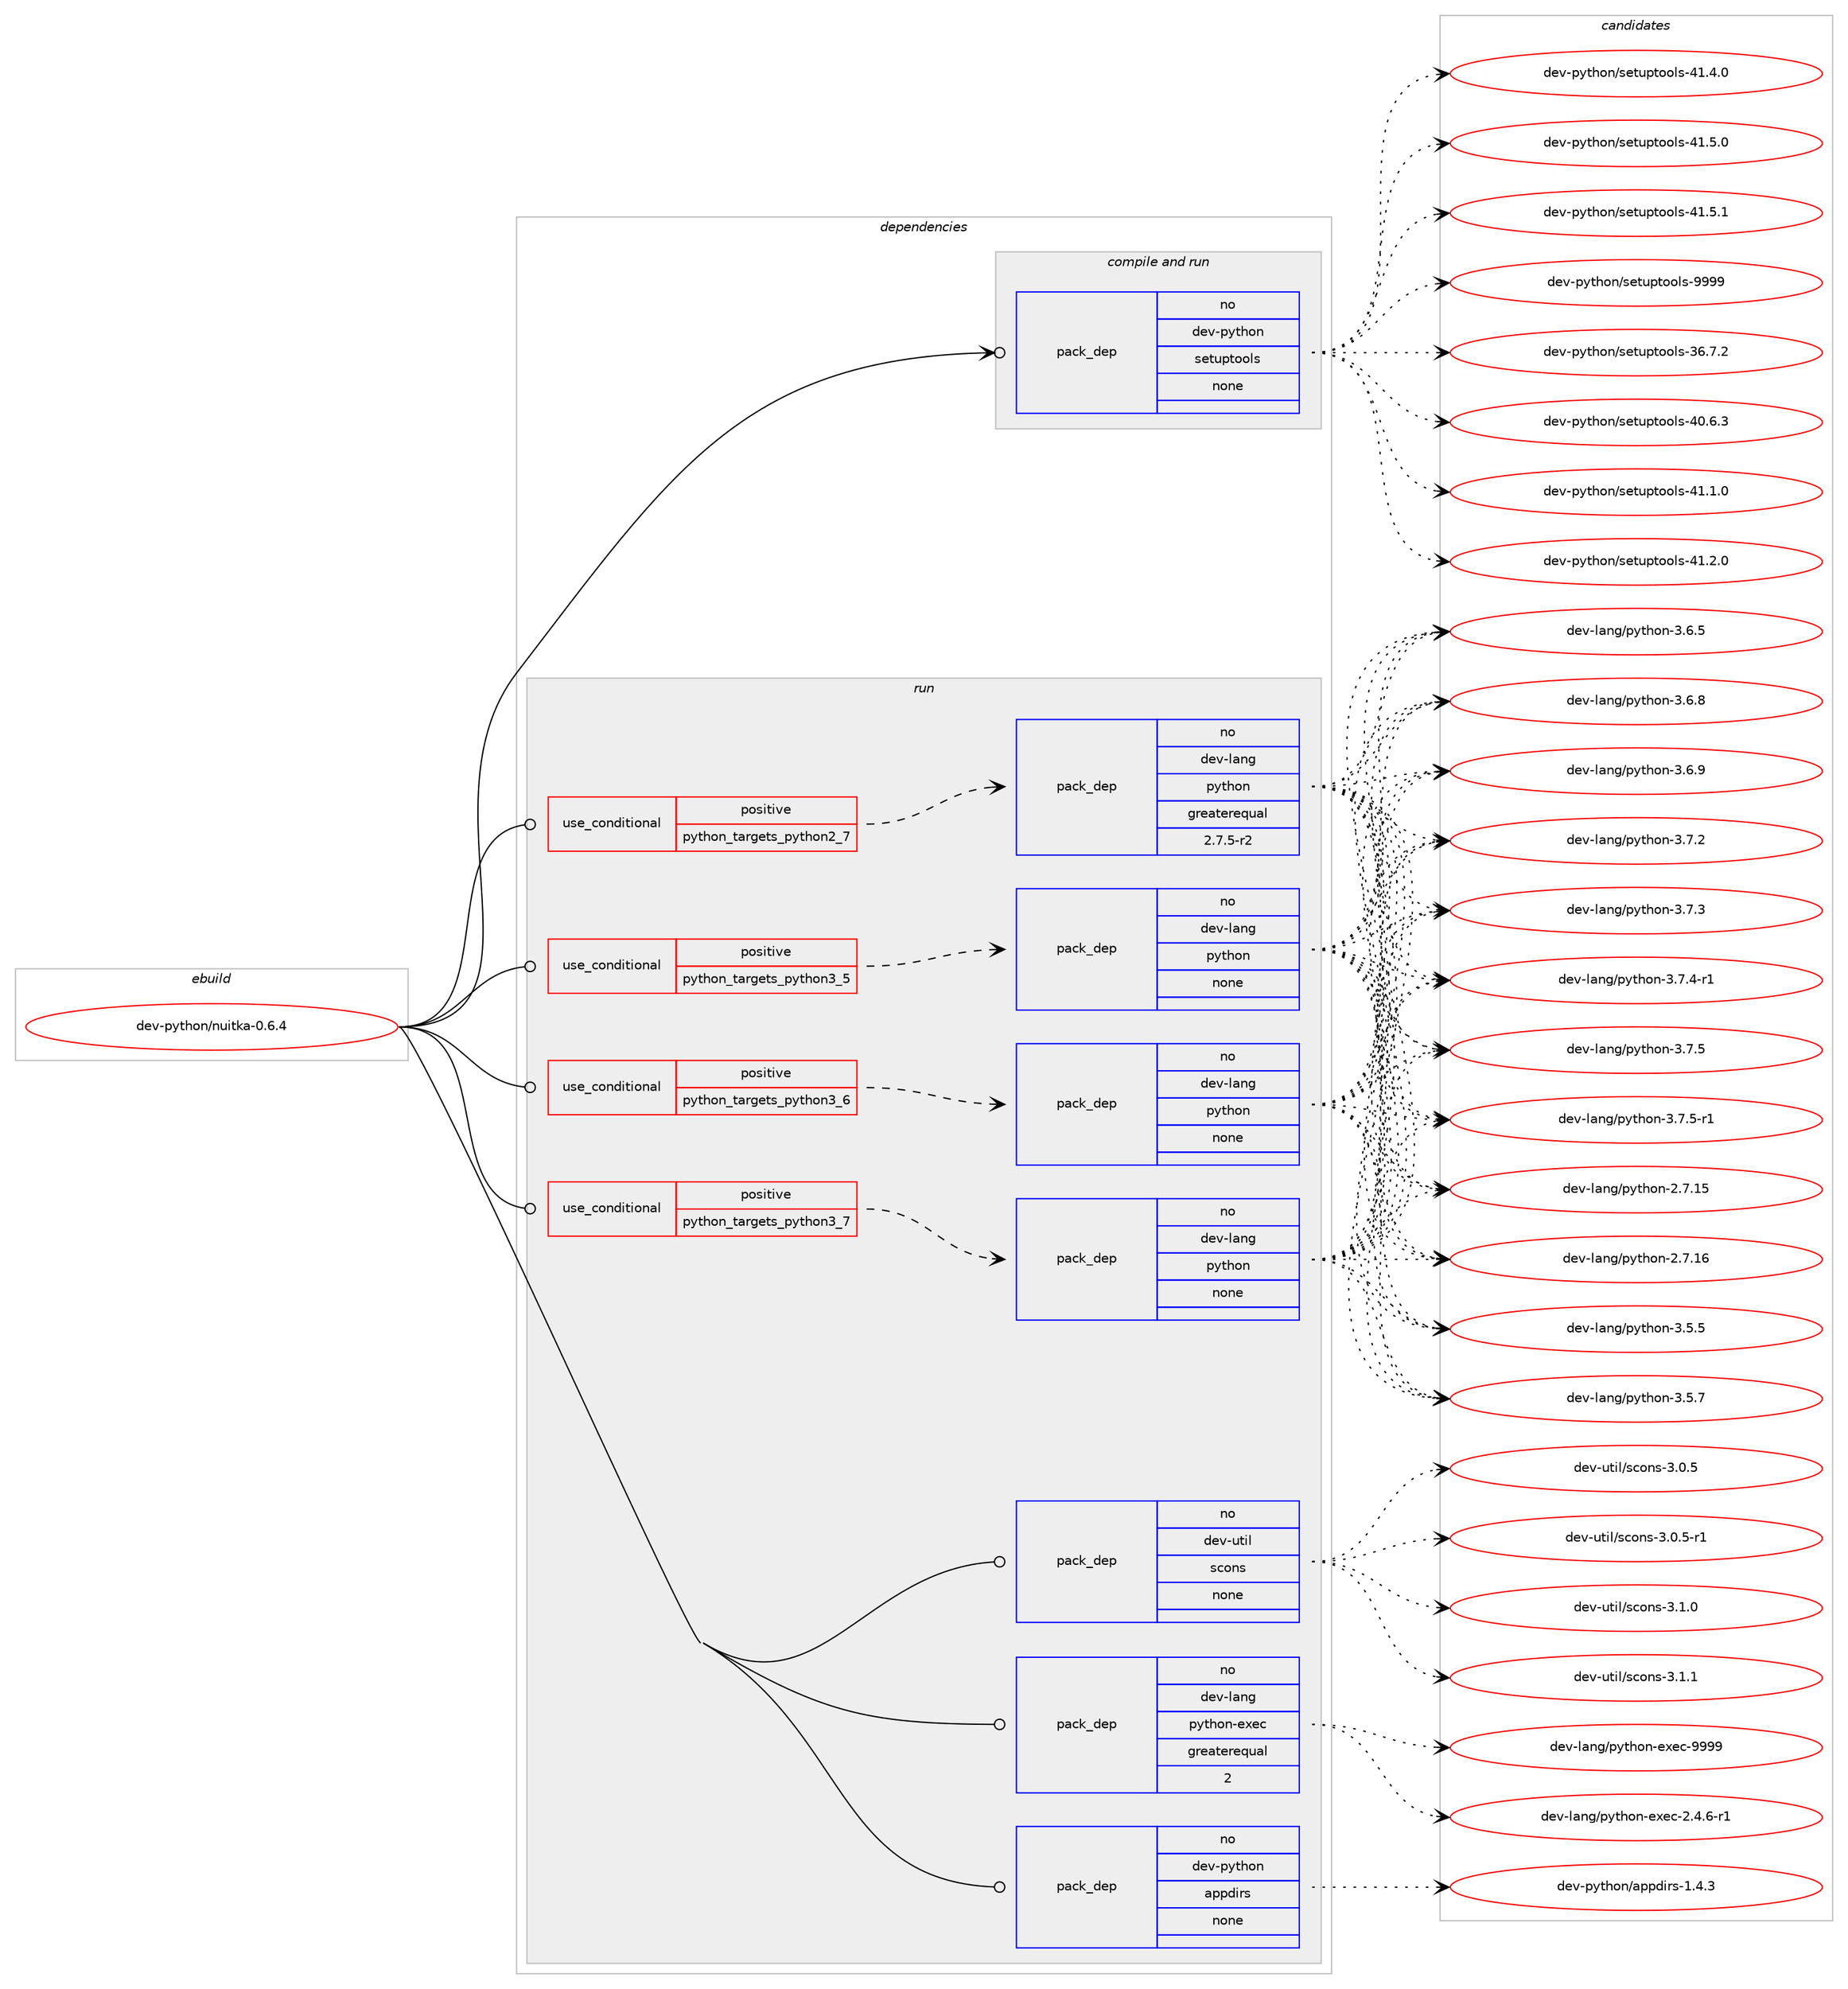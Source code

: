 digraph prolog {

# *************
# Graph options
# *************

newrank=true;
concentrate=true;
compound=true;
graph [rankdir=LR,fontname=Helvetica,fontsize=10,ranksep=1.5];#, ranksep=2.5, nodesep=0.2];
edge  [arrowhead=vee];
node  [fontname=Helvetica,fontsize=10];

# **********
# The ebuild
# **********

subgraph cluster_leftcol {
color=gray;
rank=same;
label=<<i>ebuild</i>>;
id [label="dev-python/nuitka-0.6.4", color=red, width=4, href="../dev-python/nuitka-0.6.4.svg"];
}

# ****************
# The dependencies
# ****************

subgraph cluster_midcol {
color=gray;
label=<<i>dependencies</i>>;
subgraph cluster_compile {
fillcolor="#eeeeee";
style=filled;
label=<<i>compile</i>>;
}
subgraph cluster_compileandrun {
fillcolor="#eeeeee";
style=filled;
label=<<i>compile and run</i>>;
subgraph pack462144 {
dependency617316 [label=<<TABLE BORDER="0" CELLBORDER="1" CELLSPACING="0" CELLPADDING="4" WIDTH="220"><TR><TD ROWSPAN="6" CELLPADDING="30">pack_dep</TD></TR><TR><TD WIDTH="110">no</TD></TR><TR><TD>dev-python</TD></TR><TR><TD>setuptools</TD></TR><TR><TD>none</TD></TR><TR><TD></TD></TR></TABLE>>, shape=none, color=blue];
}
id:e -> dependency617316:w [weight=20,style="solid",arrowhead="odotvee"];
}
subgraph cluster_run {
fillcolor="#eeeeee";
style=filled;
label=<<i>run</i>>;
subgraph cond143364 {
dependency617317 [label=<<TABLE BORDER="0" CELLBORDER="1" CELLSPACING="0" CELLPADDING="4"><TR><TD ROWSPAN="3" CELLPADDING="10">use_conditional</TD></TR><TR><TD>positive</TD></TR><TR><TD>python_targets_python2_7</TD></TR></TABLE>>, shape=none, color=red];
subgraph pack462145 {
dependency617318 [label=<<TABLE BORDER="0" CELLBORDER="1" CELLSPACING="0" CELLPADDING="4" WIDTH="220"><TR><TD ROWSPAN="6" CELLPADDING="30">pack_dep</TD></TR><TR><TD WIDTH="110">no</TD></TR><TR><TD>dev-lang</TD></TR><TR><TD>python</TD></TR><TR><TD>greaterequal</TD></TR><TR><TD>2.7.5-r2</TD></TR></TABLE>>, shape=none, color=blue];
}
dependency617317:e -> dependency617318:w [weight=20,style="dashed",arrowhead="vee"];
}
id:e -> dependency617317:w [weight=20,style="solid",arrowhead="odot"];
subgraph cond143365 {
dependency617319 [label=<<TABLE BORDER="0" CELLBORDER="1" CELLSPACING="0" CELLPADDING="4"><TR><TD ROWSPAN="3" CELLPADDING="10">use_conditional</TD></TR><TR><TD>positive</TD></TR><TR><TD>python_targets_python3_5</TD></TR></TABLE>>, shape=none, color=red];
subgraph pack462146 {
dependency617320 [label=<<TABLE BORDER="0" CELLBORDER="1" CELLSPACING="0" CELLPADDING="4" WIDTH="220"><TR><TD ROWSPAN="6" CELLPADDING="30">pack_dep</TD></TR><TR><TD WIDTH="110">no</TD></TR><TR><TD>dev-lang</TD></TR><TR><TD>python</TD></TR><TR><TD>none</TD></TR><TR><TD></TD></TR></TABLE>>, shape=none, color=blue];
}
dependency617319:e -> dependency617320:w [weight=20,style="dashed",arrowhead="vee"];
}
id:e -> dependency617319:w [weight=20,style="solid",arrowhead="odot"];
subgraph cond143366 {
dependency617321 [label=<<TABLE BORDER="0" CELLBORDER="1" CELLSPACING="0" CELLPADDING="4"><TR><TD ROWSPAN="3" CELLPADDING="10">use_conditional</TD></TR><TR><TD>positive</TD></TR><TR><TD>python_targets_python3_6</TD></TR></TABLE>>, shape=none, color=red];
subgraph pack462147 {
dependency617322 [label=<<TABLE BORDER="0" CELLBORDER="1" CELLSPACING="0" CELLPADDING="4" WIDTH="220"><TR><TD ROWSPAN="6" CELLPADDING="30">pack_dep</TD></TR><TR><TD WIDTH="110">no</TD></TR><TR><TD>dev-lang</TD></TR><TR><TD>python</TD></TR><TR><TD>none</TD></TR><TR><TD></TD></TR></TABLE>>, shape=none, color=blue];
}
dependency617321:e -> dependency617322:w [weight=20,style="dashed",arrowhead="vee"];
}
id:e -> dependency617321:w [weight=20,style="solid",arrowhead="odot"];
subgraph cond143367 {
dependency617323 [label=<<TABLE BORDER="0" CELLBORDER="1" CELLSPACING="0" CELLPADDING="4"><TR><TD ROWSPAN="3" CELLPADDING="10">use_conditional</TD></TR><TR><TD>positive</TD></TR><TR><TD>python_targets_python3_7</TD></TR></TABLE>>, shape=none, color=red];
subgraph pack462148 {
dependency617324 [label=<<TABLE BORDER="0" CELLBORDER="1" CELLSPACING="0" CELLPADDING="4" WIDTH="220"><TR><TD ROWSPAN="6" CELLPADDING="30">pack_dep</TD></TR><TR><TD WIDTH="110">no</TD></TR><TR><TD>dev-lang</TD></TR><TR><TD>python</TD></TR><TR><TD>none</TD></TR><TR><TD></TD></TR></TABLE>>, shape=none, color=blue];
}
dependency617323:e -> dependency617324:w [weight=20,style="dashed",arrowhead="vee"];
}
id:e -> dependency617323:w [weight=20,style="solid",arrowhead="odot"];
subgraph pack462149 {
dependency617325 [label=<<TABLE BORDER="0" CELLBORDER="1" CELLSPACING="0" CELLPADDING="4" WIDTH="220"><TR><TD ROWSPAN="6" CELLPADDING="30">pack_dep</TD></TR><TR><TD WIDTH="110">no</TD></TR><TR><TD>dev-lang</TD></TR><TR><TD>python-exec</TD></TR><TR><TD>greaterequal</TD></TR><TR><TD>2</TD></TR></TABLE>>, shape=none, color=blue];
}
id:e -> dependency617325:w [weight=20,style="solid",arrowhead="odot"];
subgraph pack462150 {
dependency617326 [label=<<TABLE BORDER="0" CELLBORDER="1" CELLSPACING="0" CELLPADDING="4" WIDTH="220"><TR><TD ROWSPAN="6" CELLPADDING="30">pack_dep</TD></TR><TR><TD WIDTH="110">no</TD></TR><TR><TD>dev-python</TD></TR><TR><TD>appdirs</TD></TR><TR><TD>none</TD></TR><TR><TD></TD></TR></TABLE>>, shape=none, color=blue];
}
id:e -> dependency617326:w [weight=20,style="solid",arrowhead="odot"];
subgraph pack462151 {
dependency617327 [label=<<TABLE BORDER="0" CELLBORDER="1" CELLSPACING="0" CELLPADDING="4" WIDTH="220"><TR><TD ROWSPAN="6" CELLPADDING="30">pack_dep</TD></TR><TR><TD WIDTH="110">no</TD></TR><TR><TD>dev-util</TD></TR><TR><TD>scons</TD></TR><TR><TD>none</TD></TR><TR><TD></TD></TR></TABLE>>, shape=none, color=blue];
}
id:e -> dependency617327:w [weight=20,style="solid",arrowhead="odot"];
}
}

# **************
# The candidates
# **************

subgraph cluster_choices {
rank=same;
color=gray;
label=<<i>candidates</i>>;

subgraph choice462144 {
color=black;
nodesep=1;
choice100101118451121211161041111104711510111611711211611111110811545515446554650 [label="dev-python/setuptools-36.7.2", color=red, width=4,href="../dev-python/setuptools-36.7.2.svg"];
choice100101118451121211161041111104711510111611711211611111110811545524846544651 [label="dev-python/setuptools-40.6.3", color=red, width=4,href="../dev-python/setuptools-40.6.3.svg"];
choice100101118451121211161041111104711510111611711211611111110811545524946494648 [label="dev-python/setuptools-41.1.0", color=red, width=4,href="../dev-python/setuptools-41.1.0.svg"];
choice100101118451121211161041111104711510111611711211611111110811545524946504648 [label="dev-python/setuptools-41.2.0", color=red, width=4,href="../dev-python/setuptools-41.2.0.svg"];
choice100101118451121211161041111104711510111611711211611111110811545524946524648 [label="dev-python/setuptools-41.4.0", color=red, width=4,href="../dev-python/setuptools-41.4.0.svg"];
choice100101118451121211161041111104711510111611711211611111110811545524946534648 [label="dev-python/setuptools-41.5.0", color=red, width=4,href="../dev-python/setuptools-41.5.0.svg"];
choice100101118451121211161041111104711510111611711211611111110811545524946534649 [label="dev-python/setuptools-41.5.1", color=red, width=4,href="../dev-python/setuptools-41.5.1.svg"];
choice10010111845112121116104111110471151011161171121161111111081154557575757 [label="dev-python/setuptools-9999", color=red, width=4,href="../dev-python/setuptools-9999.svg"];
dependency617316:e -> choice100101118451121211161041111104711510111611711211611111110811545515446554650:w [style=dotted,weight="100"];
dependency617316:e -> choice100101118451121211161041111104711510111611711211611111110811545524846544651:w [style=dotted,weight="100"];
dependency617316:e -> choice100101118451121211161041111104711510111611711211611111110811545524946494648:w [style=dotted,weight="100"];
dependency617316:e -> choice100101118451121211161041111104711510111611711211611111110811545524946504648:w [style=dotted,weight="100"];
dependency617316:e -> choice100101118451121211161041111104711510111611711211611111110811545524946524648:w [style=dotted,weight="100"];
dependency617316:e -> choice100101118451121211161041111104711510111611711211611111110811545524946534648:w [style=dotted,weight="100"];
dependency617316:e -> choice100101118451121211161041111104711510111611711211611111110811545524946534649:w [style=dotted,weight="100"];
dependency617316:e -> choice10010111845112121116104111110471151011161171121161111111081154557575757:w [style=dotted,weight="100"];
}
subgraph choice462145 {
color=black;
nodesep=1;
choice10010111845108971101034711212111610411111045504655464953 [label="dev-lang/python-2.7.15", color=red, width=4,href="../dev-lang/python-2.7.15.svg"];
choice10010111845108971101034711212111610411111045504655464954 [label="dev-lang/python-2.7.16", color=red, width=4,href="../dev-lang/python-2.7.16.svg"];
choice100101118451089711010347112121116104111110455146534653 [label="dev-lang/python-3.5.5", color=red, width=4,href="../dev-lang/python-3.5.5.svg"];
choice100101118451089711010347112121116104111110455146534655 [label="dev-lang/python-3.5.7", color=red, width=4,href="../dev-lang/python-3.5.7.svg"];
choice100101118451089711010347112121116104111110455146544653 [label="dev-lang/python-3.6.5", color=red, width=4,href="../dev-lang/python-3.6.5.svg"];
choice100101118451089711010347112121116104111110455146544656 [label="dev-lang/python-3.6.8", color=red, width=4,href="../dev-lang/python-3.6.8.svg"];
choice100101118451089711010347112121116104111110455146544657 [label="dev-lang/python-3.6.9", color=red, width=4,href="../dev-lang/python-3.6.9.svg"];
choice100101118451089711010347112121116104111110455146554650 [label="dev-lang/python-3.7.2", color=red, width=4,href="../dev-lang/python-3.7.2.svg"];
choice100101118451089711010347112121116104111110455146554651 [label="dev-lang/python-3.7.3", color=red, width=4,href="../dev-lang/python-3.7.3.svg"];
choice1001011184510897110103471121211161041111104551465546524511449 [label="dev-lang/python-3.7.4-r1", color=red, width=4,href="../dev-lang/python-3.7.4-r1.svg"];
choice100101118451089711010347112121116104111110455146554653 [label="dev-lang/python-3.7.5", color=red, width=4,href="../dev-lang/python-3.7.5.svg"];
choice1001011184510897110103471121211161041111104551465546534511449 [label="dev-lang/python-3.7.5-r1", color=red, width=4,href="../dev-lang/python-3.7.5-r1.svg"];
dependency617318:e -> choice10010111845108971101034711212111610411111045504655464953:w [style=dotted,weight="100"];
dependency617318:e -> choice10010111845108971101034711212111610411111045504655464954:w [style=dotted,weight="100"];
dependency617318:e -> choice100101118451089711010347112121116104111110455146534653:w [style=dotted,weight="100"];
dependency617318:e -> choice100101118451089711010347112121116104111110455146534655:w [style=dotted,weight="100"];
dependency617318:e -> choice100101118451089711010347112121116104111110455146544653:w [style=dotted,weight="100"];
dependency617318:e -> choice100101118451089711010347112121116104111110455146544656:w [style=dotted,weight="100"];
dependency617318:e -> choice100101118451089711010347112121116104111110455146544657:w [style=dotted,weight="100"];
dependency617318:e -> choice100101118451089711010347112121116104111110455146554650:w [style=dotted,weight="100"];
dependency617318:e -> choice100101118451089711010347112121116104111110455146554651:w [style=dotted,weight="100"];
dependency617318:e -> choice1001011184510897110103471121211161041111104551465546524511449:w [style=dotted,weight="100"];
dependency617318:e -> choice100101118451089711010347112121116104111110455146554653:w [style=dotted,weight="100"];
dependency617318:e -> choice1001011184510897110103471121211161041111104551465546534511449:w [style=dotted,weight="100"];
}
subgraph choice462146 {
color=black;
nodesep=1;
choice10010111845108971101034711212111610411111045504655464953 [label="dev-lang/python-2.7.15", color=red, width=4,href="../dev-lang/python-2.7.15.svg"];
choice10010111845108971101034711212111610411111045504655464954 [label="dev-lang/python-2.7.16", color=red, width=4,href="../dev-lang/python-2.7.16.svg"];
choice100101118451089711010347112121116104111110455146534653 [label="dev-lang/python-3.5.5", color=red, width=4,href="../dev-lang/python-3.5.5.svg"];
choice100101118451089711010347112121116104111110455146534655 [label="dev-lang/python-3.5.7", color=red, width=4,href="../dev-lang/python-3.5.7.svg"];
choice100101118451089711010347112121116104111110455146544653 [label="dev-lang/python-3.6.5", color=red, width=4,href="../dev-lang/python-3.6.5.svg"];
choice100101118451089711010347112121116104111110455146544656 [label="dev-lang/python-3.6.8", color=red, width=4,href="../dev-lang/python-3.6.8.svg"];
choice100101118451089711010347112121116104111110455146544657 [label="dev-lang/python-3.6.9", color=red, width=4,href="../dev-lang/python-3.6.9.svg"];
choice100101118451089711010347112121116104111110455146554650 [label="dev-lang/python-3.7.2", color=red, width=4,href="../dev-lang/python-3.7.2.svg"];
choice100101118451089711010347112121116104111110455146554651 [label="dev-lang/python-3.7.3", color=red, width=4,href="../dev-lang/python-3.7.3.svg"];
choice1001011184510897110103471121211161041111104551465546524511449 [label="dev-lang/python-3.7.4-r1", color=red, width=4,href="../dev-lang/python-3.7.4-r1.svg"];
choice100101118451089711010347112121116104111110455146554653 [label="dev-lang/python-3.7.5", color=red, width=4,href="../dev-lang/python-3.7.5.svg"];
choice1001011184510897110103471121211161041111104551465546534511449 [label="dev-lang/python-3.7.5-r1", color=red, width=4,href="../dev-lang/python-3.7.5-r1.svg"];
dependency617320:e -> choice10010111845108971101034711212111610411111045504655464953:w [style=dotted,weight="100"];
dependency617320:e -> choice10010111845108971101034711212111610411111045504655464954:w [style=dotted,weight="100"];
dependency617320:e -> choice100101118451089711010347112121116104111110455146534653:w [style=dotted,weight="100"];
dependency617320:e -> choice100101118451089711010347112121116104111110455146534655:w [style=dotted,weight="100"];
dependency617320:e -> choice100101118451089711010347112121116104111110455146544653:w [style=dotted,weight="100"];
dependency617320:e -> choice100101118451089711010347112121116104111110455146544656:w [style=dotted,weight="100"];
dependency617320:e -> choice100101118451089711010347112121116104111110455146544657:w [style=dotted,weight="100"];
dependency617320:e -> choice100101118451089711010347112121116104111110455146554650:w [style=dotted,weight="100"];
dependency617320:e -> choice100101118451089711010347112121116104111110455146554651:w [style=dotted,weight="100"];
dependency617320:e -> choice1001011184510897110103471121211161041111104551465546524511449:w [style=dotted,weight="100"];
dependency617320:e -> choice100101118451089711010347112121116104111110455146554653:w [style=dotted,weight="100"];
dependency617320:e -> choice1001011184510897110103471121211161041111104551465546534511449:w [style=dotted,weight="100"];
}
subgraph choice462147 {
color=black;
nodesep=1;
choice10010111845108971101034711212111610411111045504655464953 [label="dev-lang/python-2.7.15", color=red, width=4,href="../dev-lang/python-2.7.15.svg"];
choice10010111845108971101034711212111610411111045504655464954 [label="dev-lang/python-2.7.16", color=red, width=4,href="../dev-lang/python-2.7.16.svg"];
choice100101118451089711010347112121116104111110455146534653 [label="dev-lang/python-3.5.5", color=red, width=4,href="../dev-lang/python-3.5.5.svg"];
choice100101118451089711010347112121116104111110455146534655 [label="dev-lang/python-3.5.7", color=red, width=4,href="../dev-lang/python-3.5.7.svg"];
choice100101118451089711010347112121116104111110455146544653 [label="dev-lang/python-3.6.5", color=red, width=4,href="../dev-lang/python-3.6.5.svg"];
choice100101118451089711010347112121116104111110455146544656 [label="dev-lang/python-3.6.8", color=red, width=4,href="../dev-lang/python-3.6.8.svg"];
choice100101118451089711010347112121116104111110455146544657 [label="dev-lang/python-3.6.9", color=red, width=4,href="../dev-lang/python-3.6.9.svg"];
choice100101118451089711010347112121116104111110455146554650 [label="dev-lang/python-3.7.2", color=red, width=4,href="../dev-lang/python-3.7.2.svg"];
choice100101118451089711010347112121116104111110455146554651 [label="dev-lang/python-3.7.3", color=red, width=4,href="../dev-lang/python-3.7.3.svg"];
choice1001011184510897110103471121211161041111104551465546524511449 [label="dev-lang/python-3.7.4-r1", color=red, width=4,href="../dev-lang/python-3.7.4-r1.svg"];
choice100101118451089711010347112121116104111110455146554653 [label="dev-lang/python-3.7.5", color=red, width=4,href="../dev-lang/python-3.7.5.svg"];
choice1001011184510897110103471121211161041111104551465546534511449 [label="dev-lang/python-3.7.5-r1", color=red, width=4,href="../dev-lang/python-3.7.5-r1.svg"];
dependency617322:e -> choice10010111845108971101034711212111610411111045504655464953:w [style=dotted,weight="100"];
dependency617322:e -> choice10010111845108971101034711212111610411111045504655464954:w [style=dotted,weight="100"];
dependency617322:e -> choice100101118451089711010347112121116104111110455146534653:w [style=dotted,weight="100"];
dependency617322:e -> choice100101118451089711010347112121116104111110455146534655:w [style=dotted,weight="100"];
dependency617322:e -> choice100101118451089711010347112121116104111110455146544653:w [style=dotted,weight="100"];
dependency617322:e -> choice100101118451089711010347112121116104111110455146544656:w [style=dotted,weight="100"];
dependency617322:e -> choice100101118451089711010347112121116104111110455146544657:w [style=dotted,weight="100"];
dependency617322:e -> choice100101118451089711010347112121116104111110455146554650:w [style=dotted,weight="100"];
dependency617322:e -> choice100101118451089711010347112121116104111110455146554651:w [style=dotted,weight="100"];
dependency617322:e -> choice1001011184510897110103471121211161041111104551465546524511449:w [style=dotted,weight="100"];
dependency617322:e -> choice100101118451089711010347112121116104111110455146554653:w [style=dotted,weight="100"];
dependency617322:e -> choice1001011184510897110103471121211161041111104551465546534511449:w [style=dotted,weight="100"];
}
subgraph choice462148 {
color=black;
nodesep=1;
choice10010111845108971101034711212111610411111045504655464953 [label="dev-lang/python-2.7.15", color=red, width=4,href="../dev-lang/python-2.7.15.svg"];
choice10010111845108971101034711212111610411111045504655464954 [label="dev-lang/python-2.7.16", color=red, width=4,href="../dev-lang/python-2.7.16.svg"];
choice100101118451089711010347112121116104111110455146534653 [label="dev-lang/python-3.5.5", color=red, width=4,href="../dev-lang/python-3.5.5.svg"];
choice100101118451089711010347112121116104111110455146534655 [label="dev-lang/python-3.5.7", color=red, width=4,href="../dev-lang/python-3.5.7.svg"];
choice100101118451089711010347112121116104111110455146544653 [label="dev-lang/python-3.6.5", color=red, width=4,href="../dev-lang/python-3.6.5.svg"];
choice100101118451089711010347112121116104111110455146544656 [label="dev-lang/python-3.6.8", color=red, width=4,href="../dev-lang/python-3.6.8.svg"];
choice100101118451089711010347112121116104111110455146544657 [label="dev-lang/python-3.6.9", color=red, width=4,href="../dev-lang/python-3.6.9.svg"];
choice100101118451089711010347112121116104111110455146554650 [label="dev-lang/python-3.7.2", color=red, width=4,href="../dev-lang/python-3.7.2.svg"];
choice100101118451089711010347112121116104111110455146554651 [label="dev-lang/python-3.7.3", color=red, width=4,href="../dev-lang/python-3.7.3.svg"];
choice1001011184510897110103471121211161041111104551465546524511449 [label="dev-lang/python-3.7.4-r1", color=red, width=4,href="../dev-lang/python-3.7.4-r1.svg"];
choice100101118451089711010347112121116104111110455146554653 [label="dev-lang/python-3.7.5", color=red, width=4,href="../dev-lang/python-3.7.5.svg"];
choice1001011184510897110103471121211161041111104551465546534511449 [label="dev-lang/python-3.7.5-r1", color=red, width=4,href="../dev-lang/python-3.7.5-r1.svg"];
dependency617324:e -> choice10010111845108971101034711212111610411111045504655464953:w [style=dotted,weight="100"];
dependency617324:e -> choice10010111845108971101034711212111610411111045504655464954:w [style=dotted,weight="100"];
dependency617324:e -> choice100101118451089711010347112121116104111110455146534653:w [style=dotted,weight="100"];
dependency617324:e -> choice100101118451089711010347112121116104111110455146534655:w [style=dotted,weight="100"];
dependency617324:e -> choice100101118451089711010347112121116104111110455146544653:w [style=dotted,weight="100"];
dependency617324:e -> choice100101118451089711010347112121116104111110455146544656:w [style=dotted,weight="100"];
dependency617324:e -> choice100101118451089711010347112121116104111110455146544657:w [style=dotted,weight="100"];
dependency617324:e -> choice100101118451089711010347112121116104111110455146554650:w [style=dotted,weight="100"];
dependency617324:e -> choice100101118451089711010347112121116104111110455146554651:w [style=dotted,weight="100"];
dependency617324:e -> choice1001011184510897110103471121211161041111104551465546524511449:w [style=dotted,weight="100"];
dependency617324:e -> choice100101118451089711010347112121116104111110455146554653:w [style=dotted,weight="100"];
dependency617324:e -> choice1001011184510897110103471121211161041111104551465546534511449:w [style=dotted,weight="100"];
}
subgraph choice462149 {
color=black;
nodesep=1;
choice10010111845108971101034711212111610411111045101120101994550465246544511449 [label="dev-lang/python-exec-2.4.6-r1", color=red, width=4,href="../dev-lang/python-exec-2.4.6-r1.svg"];
choice10010111845108971101034711212111610411111045101120101994557575757 [label="dev-lang/python-exec-9999", color=red, width=4,href="../dev-lang/python-exec-9999.svg"];
dependency617325:e -> choice10010111845108971101034711212111610411111045101120101994550465246544511449:w [style=dotted,weight="100"];
dependency617325:e -> choice10010111845108971101034711212111610411111045101120101994557575757:w [style=dotted,weight="100"];
}
subgraph choice462150 {
color=black;
nodesep=1;
choice100101118451121211161041111104797112112100105114115454946524651 [label="dev-python/appdirs-1.4.3", color=red, width=4,href="../dev-python/appdirs-1.4.3.svg"];
dependency617326:e -> choice100101118451121211161041111104797112112100105114115454946524651:w [style=dotted,weight="100"];
}
subgraph choice462151 {
color=black;
nodesep=1;
choice100101118451171161051084711599111110115455146484653 [label="dev-util/scons-3.0.5", color=red, width=4,href="../dev-util/scons-3.0.5.svg"];
choice1001011184511711610510847115991111101154551464846534511449 [label="dev-util/scons-3.0.5-r1", color=red, width=4,href="../dev-util/scons-3.0.5-r1.svg"];
choice100101118451171161051084711599111110115455146494648 [label="dev-util/scons-3.1.0", color=red, width=4,href="../dev-util/scons-3.1.0.svg"];
choice100101118451171161051084711599111110115455146494649 [label="dev-util/scons-3.1.1", color=red, width=4,href="../dev-util/scons-3.1.1.svg"];
dependency617327:e -> choice100101118451171161051084711599111110115455146484653:w [style=dotted,weight="100"];
dependency617327:e -> choice1001011184511711610510847115991111101154551464846534511449:w [style=dotted,weight="100"];
dependency617327:e -> choice100101118451171161051084711599111110115455146494648:w [style=dotted,weight="100"];
dependency617327:e -> choice100101118451171161051084711599111110115455146494649:w [style=dotted,weight="100"];
}
}

}
